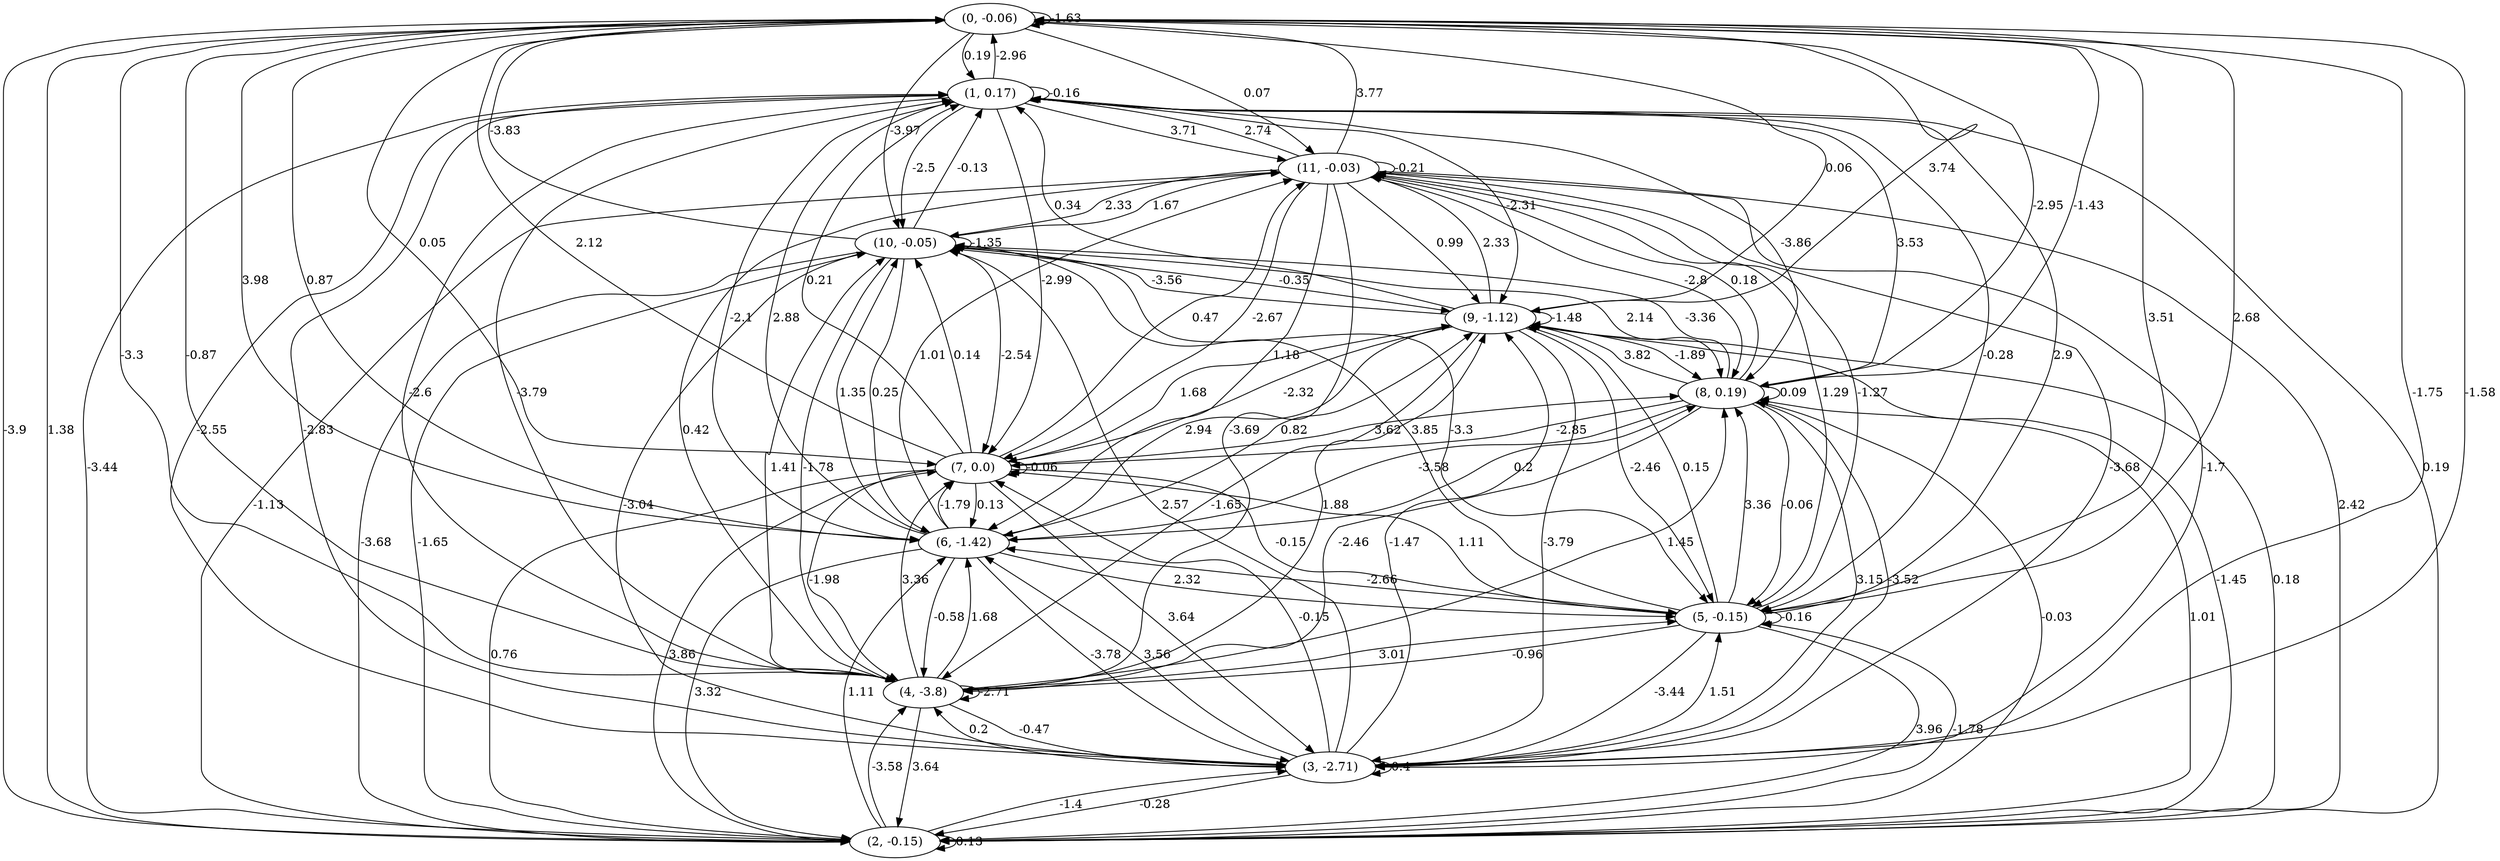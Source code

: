 digraph {
    0 [ label = "(0, -0.06)" ]
    1 [ label = "(1, 0.17)" ]
    2 [ label = "(2, -0.15)" ]
    3 [ label = "(3, -2.71)" ]
    4 [ label = "(4, -3.8)" ]
    5 [ label = "(5, -0.15)" ]
    6 [ label = "(6, -1.42)" ]
    7 [ label = "(7, 0.0)" ]
    8 [ label = "(8, 0.19)" ]
    9 [ label = "(9, -1.12)" ]
    10 [ label = "(10, -0.05)" ]
    11 [ label = "(11, -0.03)" ]
    0 -> 0 [ label = "-1.63" ]
    1 -> 1 [ label = "-0.16" ]
    2 -> 2 [ label = "0.13" ]
    3 -> 3 [ label = "0.4" ]
    4 -> 4 [ label = "-2.71" ]
    5 -> 5 [ label = "-0.16" ]
    7 -> 7 [ label = "-0.06" ]
    8 -> 8 [ label = "0.09" ]
    9 -> 9 [ label = "-1.48" ]
    10 -> 10 [ label = "-1.35" ]
    11 -> 11 [ label = "-0.21" ]
    1 -> 0 [ label = "-2.96" ]
    2 -> 0 [ label = "1.38" ]
    3 -> 0 [ label = "-1.58" ]
    4 -> 0 [ label = "-0.87" ]
    5 -> 0 [ label = "2.68" ]
    6 -> 0 [ label = "0.87" ]
    7 -> 0 [ label = "2.12" ]
    8 -> 0 [ label = "-1.43" ]
    9 -> 0 [ label = "3.74" ]
    10 -> 0 [ label = "-3.83" ]
    11 -> 0 [ label = "3.77" ]
    0 -> 1 [ label = "0.19" ]
    2 -> 1 [ label = "-3.44" ]
    3 -> 1 [ label = "-2.83" ]
    4 -> 1 [ label = "-3.79" ]
    5 -> 1 [ label = "2.9" ]
    6 -> 1 [ label = "2.88" ]
    7 -> 1 [ label = "0.21" ]
    8 -> 1 [ label = "3.53" ]
    9 -> 1 [ label = "0.34" ]
    10 -> 1 [ label = "-0.13" ]
    11 -> 1 [ label = "2.74" ]
    0 -> 2 [ label = "-3.9" ]
    1 -> 2 [ label = "0.19" ]
    3 -> 2 [ label = "-0.28" ]
    4 -> 2 [ label = "3.64" ]
    5 -> 2 [ label = "3.96" ]
    6 -> 2 [ label = "3.32" ]
    7 -> 2 [ label = "0.76" ]
    8 -> 2 [ label = "-0.03" ]
    9 -> 2 [ label = "-1.45" ]
    10 -> 2 [ label = "-3.68" ]
    11 -> 2 [ label = "2.42" ]
    0 -> 3 [ label = "-1.75" ]
    1 -> 3 [ label = "-2.55" ]
    2 -> 3 [ label = "-1.4" ]
    4 -> 3 [ label = "-0.47" ]
    5 -> 3 [ label = "-3.44" ]
    6 -> 3 [ label = "-3.78" ]
    7 -> 3 [ label = "3.64" ]
    8 -> 3 [ label = "3.15" ]
    9 -> 3 [ label = "-3.79" ]
    10 -> 3 [ label = "-3.04" ]
    11 -> 3 [ label = "-1.7" ]
    0 -> 4 [ label = "-3.3" ]
    1 -> 4 [ label = "-2.6" ]
    2 -> 4 [ label = "-3.58" ]
    3 -> 4 [ label = "0.2" ]
    5 -> 4 [ label = "-0.96" ]
    6 -> 4 [ label = "-0.58" ]
    7 -> 4 [ label = "-1.98" ]
    8 -> 4 [ label = "-2.46" ]
    9 -> 4 [ label = "-1.65" ]
    10 -> 4 [ label = "-1.78" ]
    11 -> 4 [ label = "-3.69" ]
    0 -> 5 [ label = "3.51" ]
    1 -> 5 [ label = "-0.28" ]
    2 -> 5 [ label = "-1.78" ]
    3 -> 5 [ label = "1.51" ]
    4 -> 5 [ label = "3.01" ]
    6 -> 5 [ label = "2.32" ]
    7 -> 5 [ label = "-0.15" ]
    8 -> 5 [ label = "-0.06" ]
    9 -> 5 [ label = "-2.46" ]
    10 -> 5 [ label = "-3.3" ]
    11 -> 5 [ label = "1.29" ]
    0 -> 6 [ label = "3.98" ]
    1 -> 6 [ label = "-2.1" ]
    2 -> 6 [ label = "1.11" ]
    3 -> 6 [ label = "3.56" ]
    4 -> 6 [ label = "1.68" ]
    5 -> 6 [ label = "-2.66" ]
    7 -> 6 [ label = "0.13" ]
    8 -> 6 [ label = "-3.58" ]
    9 -> 6 [ label = "2.94" ]
    10 -> 6 [ label = "0.25" ]
    11 -> 6 [ label = "1.18" ]
    0 -> 7 [ label = "0.05" ]
    1 -> 7 [ label = "-2.99" ]
    2 -> 7 [ label = "3.86" ]
    3 -> 7 [ label = "-0.15" ]
    4 -> 7 [ label = "3.36" ]
    5 -> 7 [ label = "1.11" ]
    6 -> 7 [ label = "-1.79" ]
    8 -> 7 [ label = "-2.85" ]
    9 -> 7 [ label = "-2.32" ]
    10 -> 7 [ label = "-2.54" ]
    11 -> 7 [ label = "-2.67" ]
    0 -> 8 [ label = "-2.95" ]
    1 -> 8 [ label = "-3.86" ]
    2 -> 8 [ label = "1.01" ]
    3 -> 8 [ label = "-3.52" ]
    4 -> 8 [ label = "1.45" ]
    5 -> 8 [ label = "3.36" ]
    6 -> 8 [ label = "0.2" ]
    7 -> 8 [ label = "3.62" ]
    9 -> 8 [ label = "-1.89" ]
    10 -> 8 [ label = "2.14" ]
    11 -> 8 [ label = "-2.8" ]
    0 -> 9 [ label = "0.06" ]
    1 -> 9 [ label = "-2.31" ]
    2 -> 9 [ label = "0.18" ]
    3 -> 9 [ label = "-1.47" ]
    4 -> 9 [ label = "1.88" ]
    5 -> 9 [ label = "0.15" ]
    6 -> 9 [ label = "0.82" ]
    7 -> 9 [ label = "1.68" ]
    8 -> 9 [ label = "3.82" ]
    10 -> 9 [ label = "-0.35" ]
    11 -> 9 [ label = "0.99" ]
    0 -> 10 [ label = "-3.97" ]
    1 -> 10 [ label = "-2.5" ]
    2 -> 10 [ label = "-1.65" ]
    3 -> 10 [ label = "2.57" ]
    4 -> 10 [ label = "1.41" ]
    5 -> 10 [ label = "3.85" ]
    6 -> 10 [ label = "1.35" ]
    7 -> 10 [ label = "0.14" ]
    8 -> 10 [ label = "-3.36" ]
    9 -> 10 [ label = "-3.56" ]
    11 -> 10 [ label = "2.33" ]
    0 -> 11 [ label = "0.07" ]
    1 -> 11 [ label = "3.71" ]
    2 -> 11 [ label = "-1.13" ]
    3 -> 11 [ label = "-3.68" ]
    4 -> 11 [ label = "0.42" ]
    5 -> 11 [ label = "-1.27" ]
    6 -> 11 [ label = "1.01" ]
    7 -> 11 [ label = "0.47" ]
    8 -> 11 [ label = "0.18" ]
    9 -> 11 [ label = "2.33" ]
    10 -> 11 [ label = "1.67" ]
}


